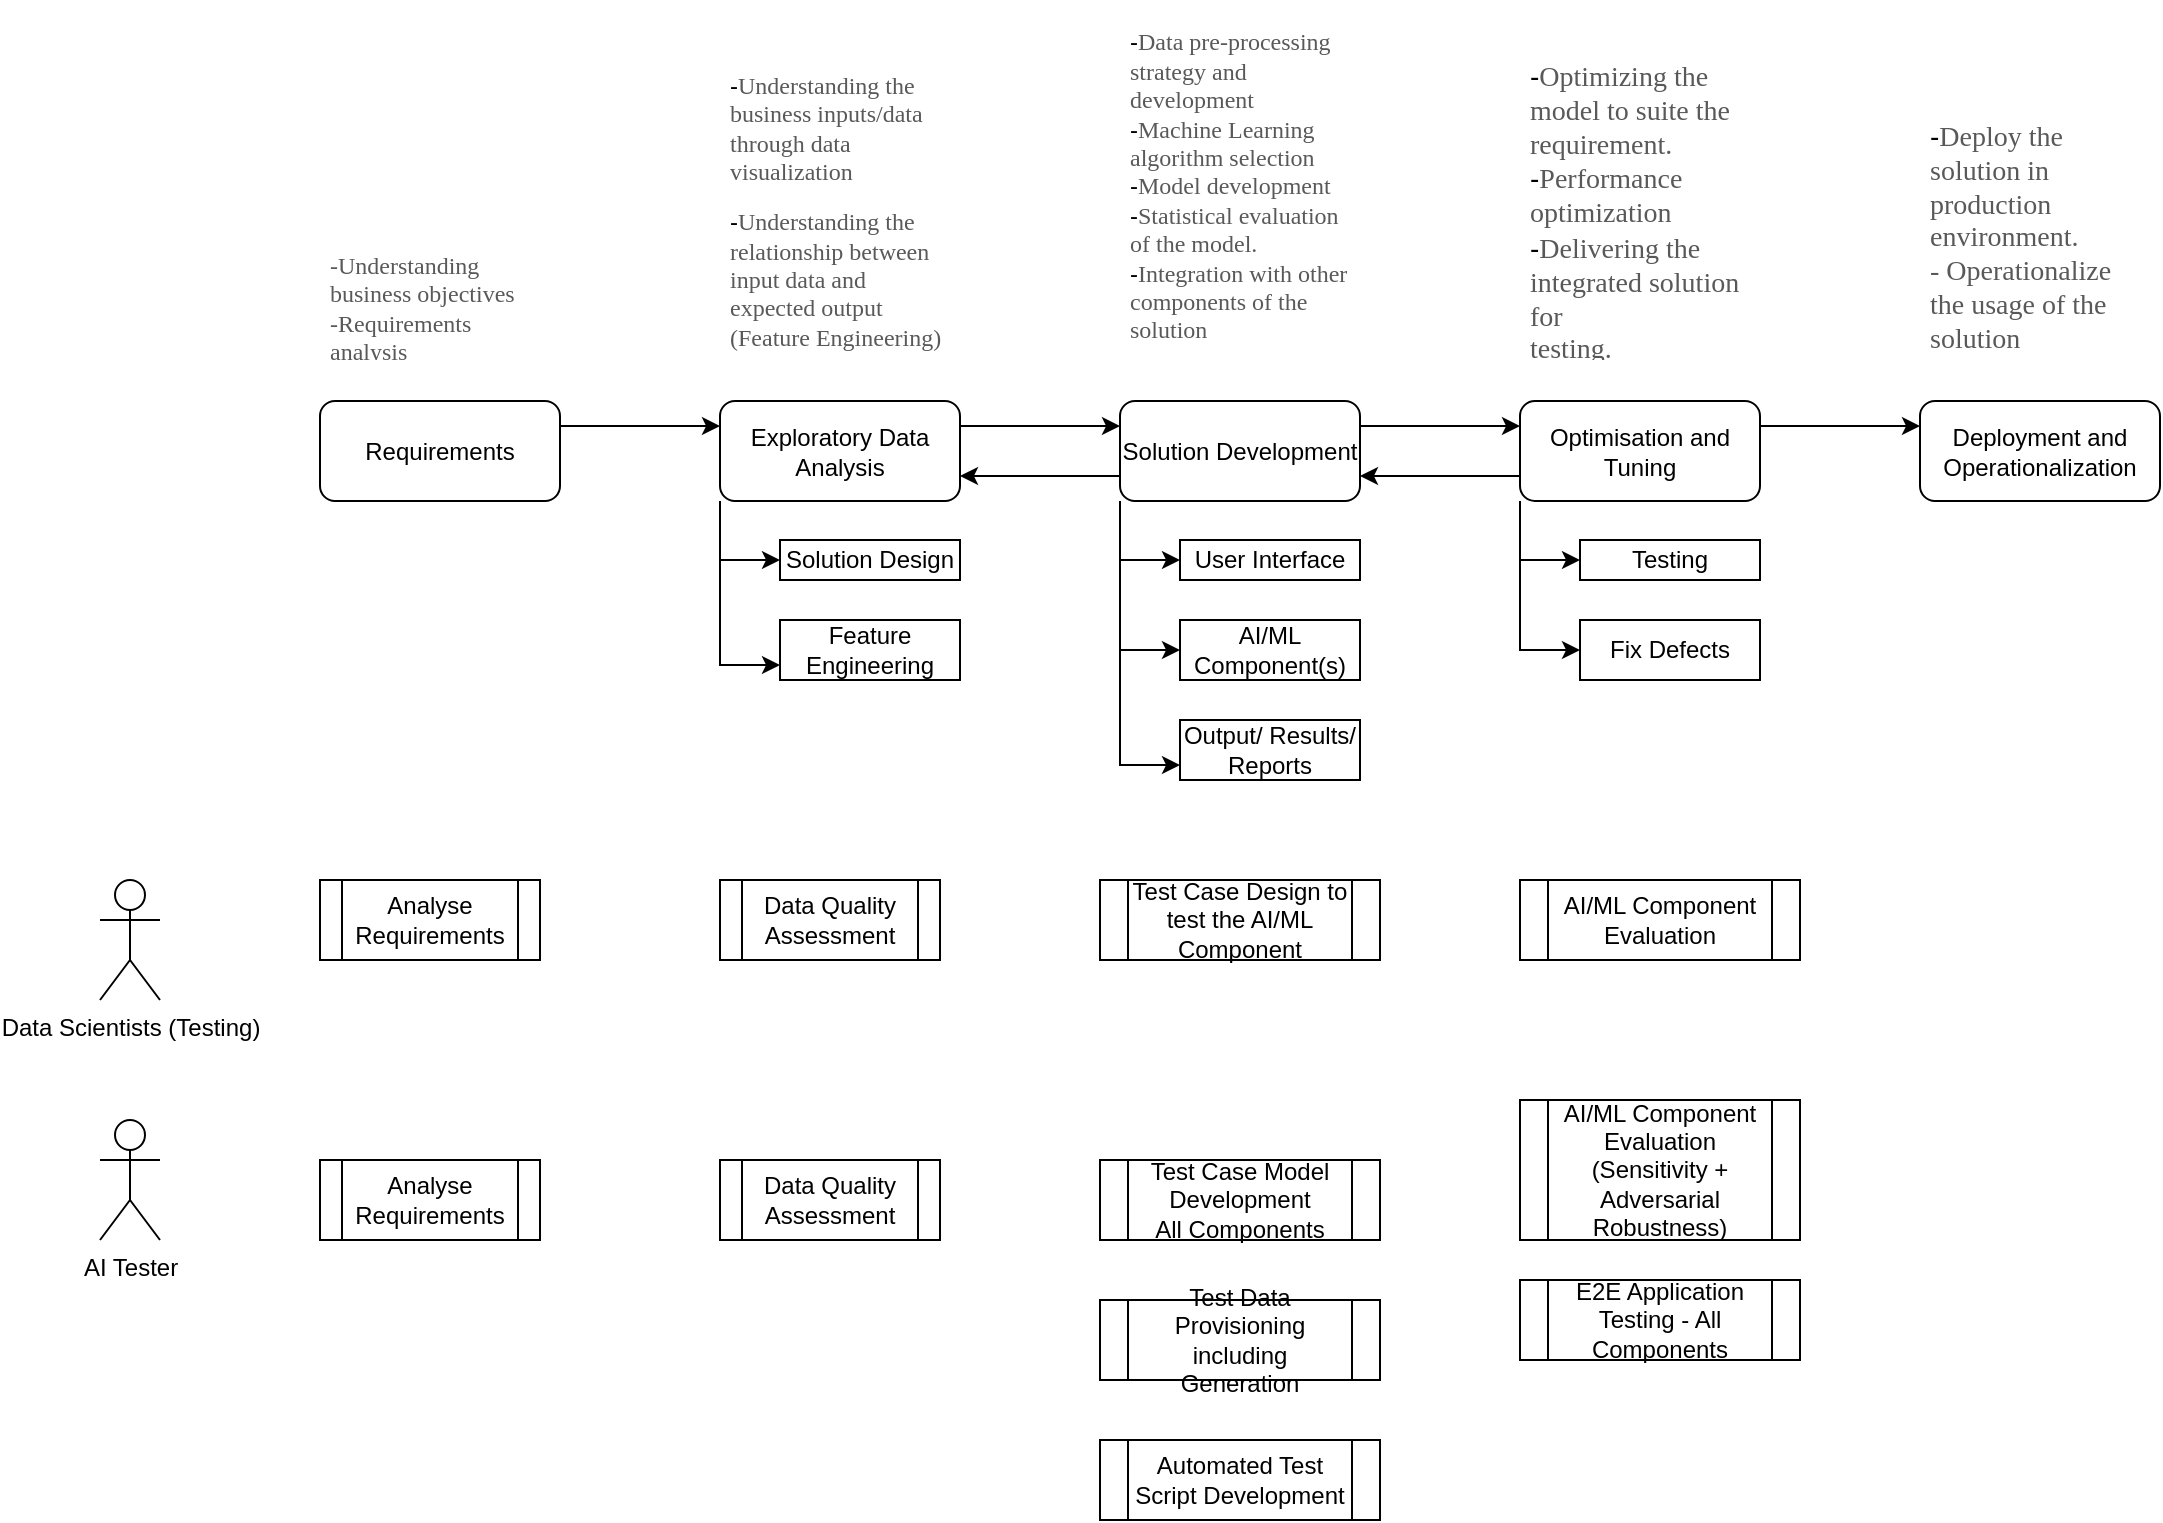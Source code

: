 <mxfile version="17.4.5" type="github">
  <diagram name="Page-1" id="fbcf5db9-b524-4cd4-e4f3-379dc89c3999">
    <mxGraphModel dx="1796" dy="1740" grid="1" gridSize="10" guides="1" tooltips="1" connect="1" arrows="1" fold="1" page="1" pageScale="1" pageWidth="850" pageHeight="1100" background="none" math="0" shadow="0">
      <root>
        <mxCell id="0" />
        <mxCell id="1" parent="0" />
        <mxCell id="amdB7ILUbc-xshdkrCZU-1" style="edgeStyle=orthogonalEdgeStyle;rounded=0;orthogonalLoop=1;jettySize=auto;html=1;exitX=1;exitY=0.25;exitDx=0;exitDy=0;entryX=0;entryY=0.25;entryDx=0;entryDy=0;" edge="1" parent="1" source="moCQGtxOclJBB0WCNCtC-3" target="moCQGtxOclJBB0WCNCtC-4">
          <mxGeometry relative="1" as="geometry" />
        </mxCell>
        <mxCell id="moCQGtxOclJBB0WCNCtC-3" value="Requirements" style="rounded=1;whiteSpace=wrap;html=1;fontSize=12;" parent="1" vertex="1">
          <mxGeometry x="-480" y="160.5" width="120" height="50" as="geometry" />
        </mxCell>
        <mxCell id="amdB7ILUbc-xshdkrCZU-2" style="edgeStyle=orthogonalEdgeStyle;rounded=0;orthogonalLoop=1;jettySize=auto;html=1;exitX=1;exitY=0.25;exitDx=0;exitDy=0;entryX=0;entryY=0.25;entryDx=0;entryDy=0;" edge="1" parent="1" source="moCQGtxOclJBB0WCNCtC-4" target="moCQGtxOclJBB0WCNCtC-5">
          <mxGeometry relative="1" as="geometry" />
        </mxCell>
        <mxCell id="amdB7ILUbc-xshdkrCZU-9" style="edgeStyle=orthogonalEdgeStyle;rounded=0;orthogonalLoop=1;jettySize=auto;html=1;exitX=0;exitY=1;exitDx=0;exitDy=0;entryX=0;entryY=0.5;entryDx=0;entryDy=0;" edge="1" parent="1" source="moCQGtxOclJBB0WCNCtC-4" target="moCQGtxOclJBB0WCNCtC-24">
          <mxGeometry relative="1" as="geometry" />
        </mxCell>
        <mxCell id="amdB7ILUbc-xshdkrCZU-10" style="edgeStyle=orthogonalEdgeStyle;rounded=0;orthogonalLoop=1;jettySize=auto;html=1;exitX=0;exitY=1;exitDx=0;exitDy=0;entryX=0;entryY=0.75;entryDx=0;entryDy=0;" edge="1" parent="1" source="moCQGtxOclJBB0WCNCtC-4" target="moCQGtxOclJBB0WCNCtC-25">
          <mxGeometry relative="1" as="geometry" />
        </mxCell>
        <mxCell id="moCQGtxOclJBB0WCNCtC-4" value="Exploratory Data Analysis" style="rounded=1;whiteSpace=wrap;html=1;fontSize=12;" parent="1" vertex="1">
          <mxGeometry x="-280" y="160.5" width="120" height="50" as="geometry" />
        </mxCell>
        <mxCell id="amdB7ILUbc-xshdkrCZU-6" style="edgeStyle=orthogonalEdgeStyle;rounded=0;orthogonalLoop=1;jettySize=auto;html=1;exitX=1;exitY=0.25;exitDx=0;exitDy=0;entryX=0;entryY=0.25;entryDx=0;entryDy=0;" edge="1" parent="1" source="moCQGtxOclJBB0WCNCtC-5" target="moCQGtxOclJBB0WCNCtC-6">
          <mxGeometry relative="1" as="geometry" />
        </mxCell>
        <mxCell id="amdB7ILUbc-xshdkrCZU-8" style="edgeStyle=orthogonalEdgeStyle;rounded=0;orthogonalLoop=1;jettySize=auto;html=1;exitX=0;exitY=0.75;exitDx=0;exitDy=0;entryX=1;entryY=0.75;entryDx=0;entryDy=0;" edge="1" parent="1" source="moCQGtxOclJBB0WCNCtC-5" target="moCQGtxOclJBB0WCNCtC-4">
          <mxGeometry relative="1" as="geometry" />
        </mxCell>
        <mxCell id="amdB7ILUbc-xshdkrCZU-11" style="edgeStyle=orthogonalEdgeStyle;rounded=0;orthogonalLoop=1;jettySize=auto;html=1;exitX=0;exitY=1;exitDx=0;exitDy=0;entryX=0;entryY=0.5;entryDx=0;entryDy=0;" edge="1" parent="1" source="moCQGtxOclJBB0WCNCtC-5" target="moCQGtxOclJBB0WCNCtC-9">
          <mxGeometry relative="1" as="geometry" />
        </mxCell>
        <mxCell id="amdB7ILUbc-xshdkrCZU-12" style="edgeStyle=orthogonalEdgeStyle;rounded=0;orthogonalLoop=1;jettySize=auto;html=1;exitX=0;exitY=1;exitDx=0;exitDy=0;entryX=0;entryY=0.5;entryDx=0;entryDy=0;" edge="1" parent="1" source="moCQGtxOclJBB0WCNCtC-5" target="moCQGtxOclJBB0WCNCtC-10">
          <mxGeometry relative="1" as="geometry" />
        </mxCell>
        <mxCell id="amdB7ILUbc-xshdkrCZU-13" style="edgeStyle=orthogonalEdgeStyle;rounded=0;orthogonalLoop=1;jettySize=auto;html=1;exitX=0;exitY=1;exitDx=0;exitDy=0;entryX=0;entryY=0.75;entryDx=0;entryDy=0;" edge="1" parent="1" source="moCQGtxOclJBB0WCNCtC-5" target="moCQGtxOclJBB0WCNCtC-11">
          <mxGeometry relative="1" as="geometry" />
        </mxCell>
        <mxCell id="moCQGtxOclJBB0WCNCtC-5" value="Solution Development" style="rounded=1;whiteSpace=wrap;html=1;fontSize=12;" parent="1" vertex="1">
          <mxGeometry x="-80" y="160.5" width="120" height="50" as="geometry" />
        </mxCell>
        <mxCell id="amdB7ILUbc-xshdkrCZU-5" style="edgeStyle=orthogonalEdgeStyle;rounded=0;orthogonalLoop=1;jettySize=auto;html=1;exitX=1;exitY=0.25;exitDx=0;exitDy=0;entryX=0;entryY=0.25;entryDx=0;entryDy=0;" edge="1" parent="1" source="moCQGtxOclJBB0WCNCtC-6" target="moCQGtxOclJBB0WCNCtC-8">
          <mxGeometry relative="1" as="geometry" />
        </mxCell>
        <mxCell id="amdB7ILUbc-xshdkrCZU-7" style="edgeStyle=orthogonalEdgeStyle;rounded=0;orthogonalLoop=1;jettySize=auto;html=1;exitX=0;exitY=0.75;exitDx=0;exitDy=0;entryX=1;entryY=0.75;entryDx=0;entryDy=0;" edge="1" parent="1" source="moCQGtxOclJBB0WCNCtC-6" target="moCQGtxOclJBB0WCNCtC-5">
          <mxGeometry relative="1" as="geometry" />
        </mxCell>
        <mxCell id="amdB7ILUbc-xshdkrCZU-14" style="edgeStyle=orthogonalEdgeStyle;rounded=0;orthogonalLoop=1;jettySize=auto;html=1;exitX=0;exitY=1;exitDx=0;exitDy=0;entryX=0;entryY=0.5;entryDx=0;entryDy=0;" edge="1" parent="1" source="moCQGtxOclJBB0WCNCtC-6" target="moCQGtxOclJBB0WCNCtC-12">
          <mxGeometry relative="1" as="geometry" />
        </mxCell>
        <mxCell id="amdB7ILUbc-xshdkrCZU-15" style="edgeStyle=orthogonalEdgeStyle;rounded=0;orthogonalLoop=1;jettySize=auto;html=1;exitX=0;exitY=1;exitDx=0;exitDy=0;entryX=0;entryY=0.5;entryDx=0;entryDy=0;" edge="1" parent="1" source="moCQGtxOclJBB0WCNCtC-6" target="moCQGtxOclJBB0WCNCtC-13">
          <mxGeometry relative="1" as="geometry" />
        </mxCell>
        <mxCell id="moCQGtxOclJBB0WCNCtC-6" value="Optimisation and Tuning" style="rounded=1;whiteSpace=wrap;html=1;fontSize=12;" parent="1" vertex="1">
          <mxGeometry x="120" y="160.5" width="120" height="50" as="geometry" />
        </mxCell>
        <mxCell id="moCQGtxOclJBB0WCNCtC-8" value="Deployment and Operationalization" style="rounded=1;whiteSpace=wrap;html=1;fontSize=12;" parent="1" vertex="1">
          <mxGeometry x="320" y="160.5" width="120" height="50" as="geometry" />
        </mxCell>
        <mxCell id="moCQGtxOclJBB0WCNCtC-9" value="User Interface" style="rounded=0;whiteSpace=wrap;html=1;fontSize=12;" parent="1" vertex="1">
          <mxGeometry x="-50" y="230" width="90" height="20" as="geometry" />
        </mxCell>
        <mxCell id="moCQGtxOclJBB0WCNCtC-10" value="AI/ML Component(s)&lt;span style=&quot;color: rgba(0 , 0 , 0 , 0) ; font-family: monospace ; font-size: 0px&quot;&gt;%3CmxGraphModel%3E%3Croot%3E%3CmxCell%20id%3D%220%22%2F%3E%3CmxCell%20id%3D%221%22%20parent%3D%220%22%2F%3E%3CmxCell%20id%3D%222%22%20value%3D%22User%20Interface%22%20style%3D%22rounded%3D0%3BwhiteSpace%3Dwrap%3Bhtml%3D1%3BfontSize%3D12%3B%22%20vertex%3D%221%22%20parent%3D%221%22%3E%3CmxGeometry%20x%3D%22-80%22%20y%3D%22230%22%20width%3D%2290%22%20height%3D%2220%22%20as%3D%22geometry%22%2F%3E%3C%2FmxCell%3E%3C%2Froot%3E%3C%2FmxGraphModel%3E&lt;/span&gt;" style="rounded=0;whiteSpace=wrap;html=1;fontSize=12;" parent="1" vertex="1">
          <mxGeometry x="-50" y="270" width="90" height="30" as="geometry" />
        </mxCell>
        <mxCell id="moCQGtxOclJBB0WCNCtC-11" value="Output/ Results/ Reports" style="rounded=0;whiteSpace=wrap;html=1;fontSize=12;" parent="1" vertex="1">
          <mxGeometry x="-50" y="320" width="90" height="30" as="geometry" />
        </mxCell>
        <mxCell id="moCQGtxOclJBB0WCNCtC-12" value="Testing" style="rounded=0;whiteSpace=wrap;html=1;fontSize=12;" parent="1" vertex="1">
          <mxGeometry x="150" y="230" width="90" height="20" as="geometry" />
        </mxCell>
        <mxCell id="moCQGtxOclJBB0WCNCtC-13" value="Fix Defects" style="rounded=0;whiteSpace=wrap;html=1;fontSize=12;" parent="1" vertex="1">
          <mxGeometry x="150" y="270" width="90" height="30" as="geometry" />
        </mxCell>
        <mxCell id="moCQGtxOclJBB0WCNCtC-14" value="Data Scientists (Testing)" style="shape=umlActor;verticalLabelPosition=bottom;verticalAlign=top;html=1;outlineConnect=0;fontSize=12;" parent="1" vertex="1">
          <mxGeometry x="-590" y="400" width="30" height="60" as="geometry" />
        </mxCell>
        <mxCell id="moCQGtxOclJBB0WCNCtC-17" value="AI Tester" style="shape=umlActor;verticalLabelPosition=bottom;verticalAlign=top;html=1;outlineConnect=0;fontSize=12;" parent="1" vertex="1">
          <mxGeometry x="-590" y="520" width="30" height="60" as="geometry" />
        </mxCell>
        <mxCell id="moCQGtxOclJBB0WCNCtC-18" value="Analyse Requirements" style="shape=process;whiteSpace=wrap;html=1;backgroundOutline=1;fontSize=12;" parent="1" vertex="1">
          <mxGeometry x="-480" y="400" width="110" height="40" as="geometry" />
        </mxCell>
        <mxCell id="moCQGtxOclJBB0WCNCtC-19" value="Data Quality Assessment" style="shape=process;whiteSpace=wrap;html=1;backgroundOutline=1;fontSize=12;" parent="1" vertex="1">
          <mxGeometry x="-280" y="400" width="110" height="40" as="geometry" />
        </mxCell>
        <mxCell id="moCQGtxOclJBB0WCNCtC-20" value="Test Case Design to test the AI/ML Component" style="shape=process;whiteSpace=wrap;html=1;backgroundOutline=1;fontSize=12;" parent="1" vertex="1">
          <mxGeometry x="-90" y="400" width="140" height="40" as="geometry" />
        </mxCell>
        <mxCell id="moCQGtxOclJBB0WCNCtC-22" value="&lt;h1&gt;&lt;div style=&quot;font-weight: 400 ; margin-top: 8pt ; margin-bottom: 0pt ; margin-left: 0in ; direction: ltr ; unicode-bidi: embed ; word-break: normal ; font-size: 12px&quot;&gt;&lt;span style=&quot;color: rgb(89 , 89 , 89) ; font-family: &amp;#34;book antiqua&amp;#34;&quot;&gt;-Understanding business objectives&lt;/span&gt;&lt;br&gt;&lt;span style=&quot;color: rgb(89 , 89 , 89) ; font-family: &amp;#34;book antiqua&amp;#34;&quot;&gt;-Requirements analysis&lt;/span&gt;&lt;br&gt;&lt;/div&gt;&lt;/h1&gt;" style="text;html=1;strokeColor=none;fillColor=none;spacing=5;spacingTop=-20;whiteSpace=wrap;overflow=hidden;rounded=0;fontSize=12;" parent="1" vertex="1">
          <mxGeometry x="-480" y="80" width="120" height="60" as="geometry" />
        </mxCell>
        <mxCell id="moCQGtxOclJBB0WCNCtC-23" value="&lt;h1&gt;&lt;div style=&quot;font-weight: 400 ; margin-top: 8pt ; margin-bottom: 0pt ; margin-left: 0in ; direction: ltr ; unicode-bidi: embed ; word-break: normal ; font-size: 12px&quot;&gt;&lt;div style=&quot;margin-top: 8pt ; margin-bottom: 0pt ; margin-left: 0in ; direction: ltr ; unicode-bidi: embed ; word-break: normal&quot;&gt;&lt;span&gt;-&lt;/span&gt;&lt;span style=&quot;font-family: &amp;#34;book antiqua&amp;#34; ; color: rgb(89 , 89 , 89)&quot;&gt;Understanding the business inputs/data through data visualization&lt;/span&gt;&lt;/div&gt;&lt;div style=&quot;margin-top: 8pt ; margin-bottom: 0pt ; margin-left: 0in ; direction: ltr ; unicode-bidi: embed ; word-break: normal&quot;&gt;&lt;span&gt;-&lt;/span&gt;&lt;span style=&quot;font-family: &amp;#34;book antiqua&amp;#34; ; color: rgb(89 , 89 , 89)&quot;&gt;Understanding the relationship between input data and expected output (Feature Engineering)&lt;/span&gt;&lt;/div&gt;&lt;/div&gt;&lt;/h1&gt;" style="text;html=1;strokeColor=none;fillColor=none;spacing=5;spacingTop=-20;whiteSpace=wrap;overflow=hidden;rounded=0;fontSize=12;" parent="1" vertex="1">
          <mxGeometry x="-280" y="-10" width="120" height="150" as="geometry" />
        </mxCell>
        <mxCell id="moCQGtxOclJBB0WCNCtC-24" value="Solution Design" style="rounded=0;whiteSpace=wrap;html=1;fontSize=12;" parent="1" vertex="1">
          <mxGeometry x="-250" y="230" width="90" height="20" as="geometry" />
        </mxCell>
        <mxCell id="moCQGtxOclJBB0WCNCtC-25" value="Feature Engineering" style="rounded=0;whiteSpace=wrap;html=1;fontSize=12;" parent="1" vertex="1">
          <mxGeometry x="-250" y="270" width="90" height="30" as="geometry" />
        </mxCell>
        <mxCell id="UkkjKjtLzN2jJfLU5oT6-1" value="&lt;br&gt;&lt;font style=&quot;font-size: 12px&quot;&gt;&lt;span&gt;&lt;span&gt;-&lt;/span&gt;&lt;/span&gt;&lt;span style=&quot;font-family: &amp;#34;book antiqua&amp;#34; ; color: rgb(89 , 89 , 89)&quot;&gt;Data pre-processing strategy and&lt;br&gt;development&lt;/span&gt;&lt;/font&gt;&lt;br&gt;&lt;font style=&quot;font-size: 12px&quot;&gt;&lt;span&gt;&lt;span&gt;-&lt;/span&gt;&lt;/span&gt;&lt;span style=&quot;font-family: &amp;#34;book antiqua&amp;#34; ; color: rgb(89 , 89 , 89)&quot;&gt;Machine Learning algorithm selection&lt;/span&gt;&lt;/font&gt;&lt;br&gt;&lt;font style=&quot;font-size: 12px&quot;&gt;&lt;span&gt;&lt;span&gt;-&lt;/span&gt;&lt;/span&gt;&lt;span style=&quot;font-family: &amp;#34;book antiqua&amp;#34; ; color: rgb(89 , 89 , 89)&quot;&gt;Model development&lt;/span&gt;&lt;/font&gt;&lt;br&gt;&lt;font style=&quot;font-size: 12px&quot;&gt;&lt;span&gt;&lt;span&gt;-&lt;/span&gt;&lt;/span&gt;&lt;span style=&quot;font-family: &amp;#34;book antiqua&amp;#34; ; color: rgb(89 , 89 , 89)&quot;&gt;Statistical evaluation of the model.&lt;/span&gt;&lt;/font&gt;&lt;br&gt;&lt;font style=&quot;font-size: 12px&quot;&gt;&lt;span&gt;&lt;span&gt;-&lt;/span&gt;&lt;/span&gt;&lt;span style=&quot;font-family: &amp;#34;book antiqua&amp;#34; ; color: rgb(89 , 89 , 89)&quot;&gt;Integration with other components of the&lt;br&gt;solution&lt;/span&gt;&lt;/font&gt;" style="text;html=1;strokeColor=none;fillColor=none;spacing=5;spacingTop=-20;whiteSpace=wrap;overflow=hidden;rounded=0;fontSize=12;" parent="1" vertex="1">
          <mxGeometry x="-80" y="-30" width="120" height="170" as="geometry" />
        </mxCell>
        <mxCell id="UkkjKjtLzN2jJfLU5oT6-2" value="&lt;span style=&quot;font-size: 10.5pt&quot;&gt;&lt;span&gt;-&lt;/span&gt;&lt;/span&gt;&lt;span style=&quot;font-size: 10.5pt ; font-family: &amp;#34;book antiqua&amp;#34; ; color: #595959&quot;&gt;Optimizing the model to suite the&lt;br&gt;requirement.&lt;/span&gt;&lt;br&gt;&lt;span style=&quot;font-size: 10.5pt&quot;&gt;&lt;span&gt;-&lt;/span&gt;&lt;/span&gt;&lt;span style=&quot;font-size: 10.5pt ; font-family: &amp;#34;book antiqua&amp;#34; ; color: #595959&quot;&gt;Performance optimization&lt;/span&gt;&lt;br&gt;&lt;span style=&quot;font-size: 10.5pt&quot;&gt;&lt;span&gt;-&lt;/span&gt;&lt;/span&gt;&lt;span style=&quot;font-size: 10.5pt ; font-family: &amp;#34;book antiqua&amp;#34; ; color: #595959&quot;&gt;Delivering the integrated solution for&lt;br&gt;testing.&lt;/span&gt;&lt;br&gt;&lt;br&gt;&lt;br&gt;&lt;br&gt;&lt;br&gt;&lt;br&gt;" style="text;html=1;strokeColor=none;fillColor=none;spacing=5;spacingTop=-20;whiteSpace=wrap;overflow=hidden;rounded=0;fontSize=12;" parent="1" vertex="1">
          <mxGeometry x="120" width="120" height="140" as="geometry" />
        </mxCell>
        <mxCell id="UkkjKjtLzN2jJfLU5oT6-3" value="&lt;br/&gt;&lt;br/&gt;&lt;br/&gt;&lt;br/&gt;&lt;br/&gt;&lt;br/&gt;&lt;br/&gt;&lt;br/&gt;&lt;br/&gt;&lt;br/&gt;&lt;br/&gt;&lt;div style=&quot;margin-top: 8.0pt ; margin-bottom: 0pt ; margin-left: 0in ; text-align: left ; direction: ltr ; unicode-bidi: embed ; word-break: normal&quot;&gt;&lt;span style=&quot;font-size: 10.5pt&quot;&gt;&lt;span&gt;-&lt;/span&gt;&lt;/span&gt;&lt;span style=&quot;font-size: 10.5pt ; font-family: &amp;#34;book antiqua&amp;#34; ; color: #595959&quot;&gt; Deploy the solution in production&lt;br/&gt;environment.&lt;/span&gt;&lt;/div&gt;&lt;br/&gt;&lt;br/&gt;&lt;span style=&quot;font-size: 10.5pt ; font-family: &amp;#34;book antiqua&amp;#34; ; color: #595959&quot;&gt;- Operationalize&lt;br/&gt;the usage of the solution&lt;/span&gt;&lt;br/&gt;&lt;br/&gt;&lt;br/&gt;&lt;br/&gt;" style="text;html=1;strokeColor=none;fillColor=none;spacing=5;spacingTop=-20;whiteSpace=wrap;overflow=hidden;rounded=0;fontSize=12;" parent="1" vertex="1">
          <mxGeometry x="320" y="10" width="120" height="130" as="geometry" />
        </mxCell>
        <mxCell id="UkkjKjtLzN2jJfLU5oT6-4" value="&lt;span style=&quot;font-size: 10.5pt&quot;&gt;&lt;span&gt;-&lt;/span&gt;&lt;/span&gt;&lt;span style=&quot;font-size: 10.5pt ; font-family: &amp;#34;book antiqua&amp;#34; ; color: #595959&quot;&gt;Deploy the solution in production&lt;/span&gt;&lt;br&gt;&lt;span style=&quot;font-size: 10.5pt ; font-family: &amp;#34;book antiqua&amp;#34; ; color: #595959&quot;&gt;&lt;/span&gt;&lt;span style=&quot;font-size: 10.5pt ; font-family: &amp;#34;book antiqua&amp;#34; ; color: #595959&quot;&gt;environment.&lt;/span&gt;&lt;br&gt;&lt;span style=&quot;font-size: 10.5pt ; font-family: &amp;#34;book antiqua&amp;#34; ; color: #595959&quot;&gt;- Operationalize&lt;br&gt;the usage of the solution&lt;/span&gt;" style="text;html=1;strokeColor=none;fillColor=none;spacing=5;spacingTop=-20;whiteSpace=wrap;overflow=hidden;rounded=0;fontSize=12;" parent="1" vertex="1">
          <mxGeometry x="320" y="30" width="120" height="110" as="geometry" />
        </mxCell>
        <mxCell id="amdB7ILUbc-xshdkrCZU-16" value="AI/ML Component Evaluation" style="shape=process;whiteSpace=wrap;html=1;backgroundOutline=1;fontSize=12;" vertex="1" parent="1">
          <mxGeometry x="120" y="400" width="140" height="40" as="geometry" />
        </mxCell>
        <mxCell id="amdB7ILUbc-xshdkrCZU-17" value="Analyse Requirements" style="shape=process;whiteSpace=wrap;html=1;backgroundOutline=1;fontSize=12;" vertex="1" parent="1">
          <mxGeometry x="-480" y="540" width="110" height="40" as="geometry" />
        </mxCell>
        <mxCell id="amdB7ILUbc-xshdkrCZU-18" value="Data Quality Assessment" style="shape=process;whiteSpace=wrap;html=1;backgroundOutline=1;fontSize=12;" vertex="1" parent="1">
          <mxGeometry x="-280" y="540" width="110" height="40" as="geometry" />
        </mxCell>
        <mxCell id="amdB7ILUbc-xshdkrCZU-19" value="&lt;div&gt;Test Case Model Development&lt;/div&gt;&lt;div&gt;All Components&lt;br&gt;&lt;/div&gt;" style="shape=process;whiteSpace=wrap;html=1;backgroundOutline=1;fontSize=12;" vertex="1" parent="1">
          <mxGeometry x="-90" y="540" width="140" height="40" as="geometry" />
        </mxCell>
        <mxCell id="amdB7ILUbc-xshdkrCZU-20" value="&lt;div&gt;AI/ML Component Evaluation&lt;/div&gt;&lt;div&gt;(Sensitivity + Adversarial Robustness)&lt;br&gt;&lt;/div&gt;" style="shape=process;whiteSpace=wrap;html=1;backgroundOutline=1;fontSize=12;" vertex="1" parent="1">
          <mxGeometry x="120" y="510" width="140" height="70" as="geometry" />
        </mxCell>
        <mxCell id="amdB7ILUbc-xshdkrCZU-21" value="E2E Application Testing - All Components" style="shape=process;whiteSpace=wrap;html=1;backgroundOutline=1;fontSize=12;" vertex="1" parent="1">
          <mxGeometry x="120" y="600" width="140" height="40" as="geometry" />
        </mxCell>
        <mxCell id="amdB7ILUbc-xshdkrCZU-22" value="Test Data Provisioning including Generation" style="shape=process;whiteSpace=wrap;html=1;backgroundOutline=1;fontSize=12;" vertex="1" parent="1">
          <mxGeometry x="-90" y="610" width="140" height="40" as="geometry" />
        </mxCell>
        <mxCell id="amdB7ILUbc-xshdkrCZU-23" value="Automated Test Script Development" style="shape=process;whiteSpace=wrap;html=1;backgroundOutline=1;fontSize=12;" vertex="1" parent="1">
          <mxGeometry x="-90" y="680" width="140" height="40" as="geometry" />
        </mxCell>
      </root>
    </mxGraphModel>
  </diagram>
</mxfile>
